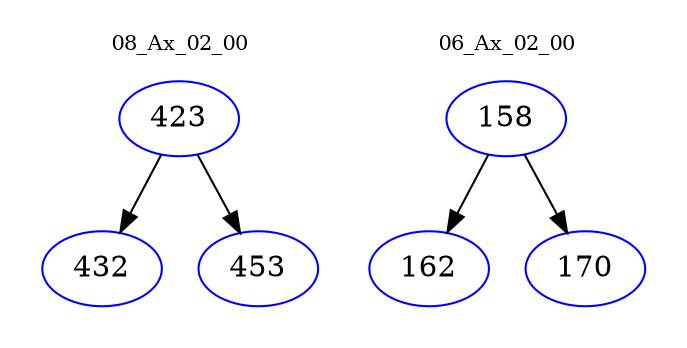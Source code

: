 digraph{
subgraph cluster_0 {
color = white
label = "08_Ax_02_00";
fontsize=10;
T0_423 [label="423", color="blue"]
T0_423 -> T0_432 [color="black"]
T0_432 [label="432", color="blue"]
T0_423 -> T0_453 [color="black"]
T0_453 [label="453", color="blue"]
}
subgraph cluster_1 {
color = white
label = "06_Ax_02_00";
fontsize=10;
T1_158 [label="158", color="blue"]
T1_158 -> T1_162 [color="black"]
T1_162 [label="162", color="blue"]
T1_158 -> T1_170 [color="black"]
T1_170 [label="170", color="blue"]
}
}
